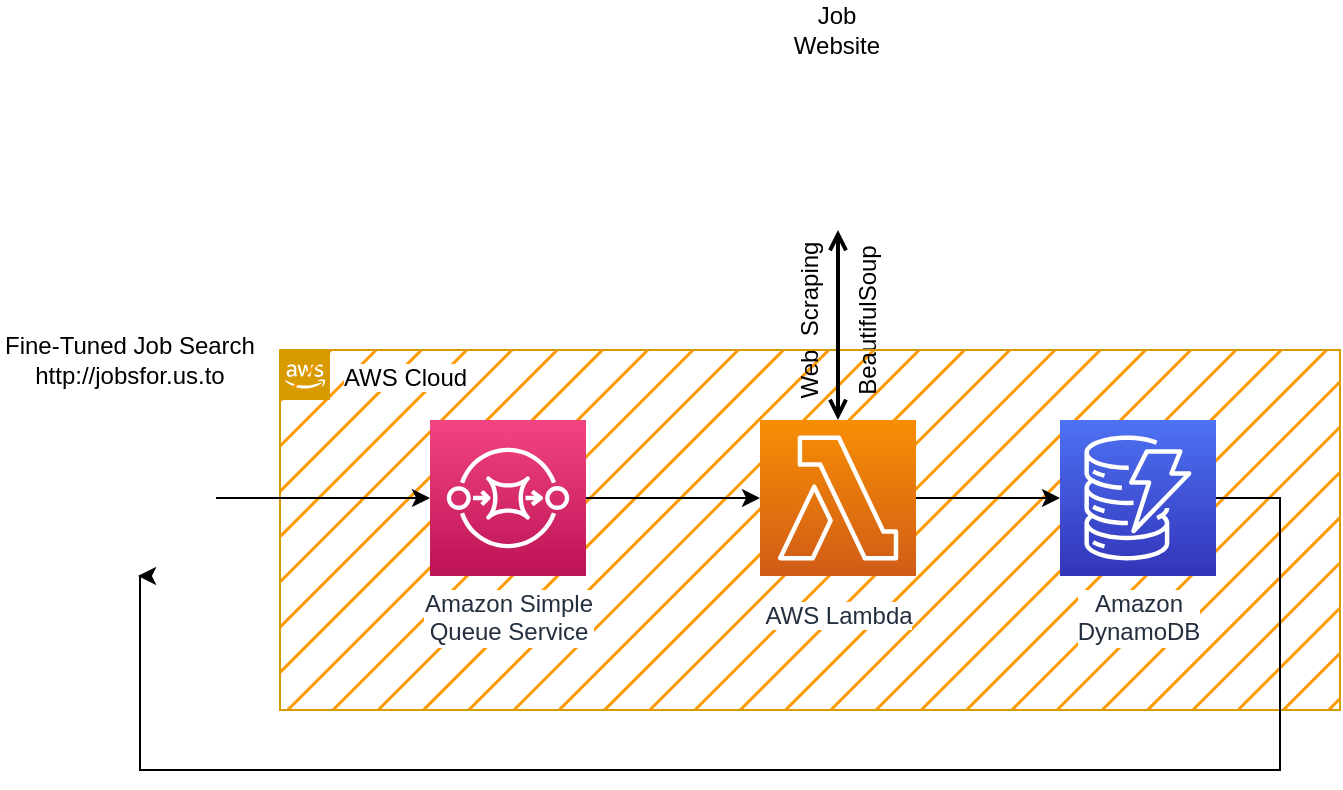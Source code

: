<mxfile version="22.0.0" type="github">
  <diagram id="Ht1M8jgEwFfnCIfOTk4-" name="Page-1">
    <mxGraphModel dx="1196" dy="462" grid="1" gridSize="10" guides="1" tooltips="1" connect="1" arrows="1" fold="1" page="1" pageScale="1" pageWidth="1169" pageHeight="827" math="0" shadow="0">
      <root>
        <mxCell id="0" />
        <mxCell id="1" parent="0" />
        <mxCell id="ifcSdzMsUUNTkfPnYHxf-21" value="" style="rounded=0;whiteSpace=wrap;html=1;fillColor=#FF9900;fillStyle=hatch;" vertex="1" parent="1">
          <mxGeometry x="280" y="280" width="530" height="180" as="geometry" />
        </mxCell>
        <mxCell id="ifcSdzMsUUNTkfPnYHxf-15" value="Web&amp;nbsp; Scraping&lt;br&gt;&lt;br&gt;BeautifulSoup" style="text;html=1;strokeColor=none;fillColor=none;align=center;verticalAlign=middle;whiteSpace=wrap;rounded=0;rotation=-90;" vertex="1" parent="1">
          <mxGeometry x="499" y="250" width="120" height="30" as="geometry" />
        </mxCell>
        <mxCell id="UEzPUAAOIrF-is8g5C7q-74" value="AWS Cloud" style="points=[[0,0],[0.25,0],[0.5,0],[0.75,0],[1,0],[1,0.25],[1,0.5],[1,0.75],[1,1],[0.75,1],[0.5,1],[0.25,1],[0,1],[0,0.75],[0,0.5],[0,0.25]];outlineConnect=0;html=1;whiteSpace=wrap;fontSize=12;fontStyle=0;shape=mxgraph.aws4.group;grIcon=mxgraph.aws4.group_aws_cloud_alt;strokeColor=#d79b00;fillColor=none;verticalAlign=top;align=left;spacingLeft=30;dashed=0;labelBackgroundColor=#ffffff;container=0;pointerEvents=0;collapsible=0;recursiveResize=0;fillStyle=auto;" parent="1" vertex="1">
          <mxGeometry x="280" y="280" width="530" height="180" as="geometry" />
        </mxCell>
        <mxCell id="ifcSdzMsUUNTkfPnYHxf-4" style="edgeStyle=orthogonalEdgeStyle;rounded=0;orthogonalLoop=1;jettySize=auto;html=1;exitX=1;exitY=0.5;exitDx=0;exitDy=0;" edge="1" parent="1" source="ifcSdzMsUUNTkfPnYHxf-1" target="UEzPUAAOIrF-is8g5C7q-82">
          <mxGeometry relative="1" as="geometry" />
        </mxCell>
        <mxCell id="ifcSdzMsUUNTkfPnYHxf-1" value="" style="shape=image;html=1;verticalAlign=top;verticalLabelPosition=bottom;labelBackgroundColor=#ffffff;imageAspect=0;aspect=fixed;image=https://cdn2.iconfinder.com/data/icons/whcompare-servers-web-hosting/50/staging-site-128.png" vertex="1" parent="1">
          <mxGeometry x="170" y="315" width="78" height="78" as="geometry" />
        </mxCell>
        <mxCell id="UEzPUAAOIrF-is8g5C7q-97" style="edgeStyle=orthogonalEdgeStyle;rounded=0;orthogonalLoop=1;jettySize=auto;html=1;endArrow=open;endFill=0;strokeWidth=2;startArrow=open;startFill=0;exitX=0.5;exitY=1;exitDx=0;exitDy=0;" parent="1" source="ifcSdzMsUUNTkfPnYHxf-8" target="UEzPUAAOIrF-is8g5C7q-85" edge="1">
          <mxGeometry relative="1" as="geometry">
            <mxPoint x="649" y="229" as="sourcePoint" />
            <mxPoint x="713" y="-70" as="targetPoint" />
          </mxGeometry>
        </mxCell>
        <mxCell id="ifcSdzMsUUNTkfPnYHxf-5" style="edgeStyle=orthogonalEdgeStyle;rounded=0;orthogonalLoop=1;jettySize=auto;html=1;" edge="1" parent="1" source="UEzPUAAOIrF-is8g5C7q-82" target="UEzPUAAOIrF-is8g5C7q-85">
          <mxGeometry relative="1" as="geometry">
            <mxPoint x="485" y="350" as="targetPoint" />
          </mxGeometry>
        </mxCell>
        <mxCell id="UEzPUAAOIrF-is8g5C7q-82" value="Amazon Simple&lt;br&gt;Queue Service&lt;br&gt;" style="outlineConnect=0;fontColor=#232F3E;gradientColor=#F34482;gradientDirection=north;fillColor=#BC1356;strokeColor=#ffffff;dashed=0;verticalLabelPosition=bottom;verticalAlign=top;align=center;html=1;fontSize=12;fontStyle=0;aspect=fixed;shape=mxgraph.aws4.resourceIcon;resIcon=mxgraph.aws4.sqs;labelBackgroundColor=#ffffff;" parent="1" vertex="1">
          <mxGeometry x="355" y="315" width="78" height="78" as="geometry" />
        </mxCell>
        <mxCell id="ifcSdzMsUUNTkfPnYHxf-12" style="edgeStyle=orthogonalEdgeStyle;rounded=0;orthogonalLoop=1;jettySize=auto;html=1;" edge="1" parent="1" source="UEzPUAAOIrF-is8g5C7q-85" target="UEzPUAAOIrF-is8g5C7q-87">
          <mxGeometry relative="1" as="geometry" />
        </mxCell>
        <mxCell id="UEzPUAAOIrF-is8g5C7q-85" value="AWS Lambda" style="outlineConnect=0;fontColor=#232F3E;gradientColor=#F78E04;gradientDirection=north;fillColor=#D05C17;strokeColor=#ffffff;dashed=0;verticalLabelPosition=bottom;verticalAlign=top;align=center;html=1;fontSize=12;fontStyle=0;aspect=fixed;shape=mxgraph.aws4.resourceIcon;resIcon=mxgraph.aws4.lambda;labelBackgroundColor=#ffffff;spacingTop=6;" parent="1" vertex="1">
          <mxGeometry x="520" y="315" width="78" height="78" as="geometry" />
        </mxCell>
        <mxCell id="ifcSdzMsUUNTkfPnYHxf-20" style="edgeStyle=orthogonalEdgeStyle;rounded=0;orthogonalLoop=1;jettySize=auto;html=1;entryX=0.5;entryY=1;entryDx=0;entryDy=0;" edge="1" parent="1" source="UEzPUAAOIrF-is8g5C7q-87" target="ifcSdzMsUUNTkfPnYHxf-1">
          <mxGeometry relative="1" as="geometry">
            <mxPoint x="130" y="440" as="targetPoint" />
            <Array as="points">
              <mxPoint x="780" y="354" />
              <mxPoint x="780" y="490" />
              <mxPoint x="210" y="490" />
            </Array>
          </mxGeometry>
        </mxCell>
        <mxCell id="UEzPUAAOIrF-is8g5C7q-87" value="Amazon&lt;br&gt;DynamoDB" style="outlineConnect=0;fontColor=#232F3E;gradientColor=#4D72F3;gradientDirection=north;fillColor=#3334B9;strokeColor=#ffffff;dashed=0;verticalLabelPosition=bottom;verticalAlign=top;align=center;html=1;fontSize=12;fontStyle=0;aspect=fixed;shape=mxgraph.aws4.resourceIcon;resIcon=mxgraph.aws4.dynamodb;labelBackgroundColor=#ffffff;" parent="1" vertex="1">
          <mxGeometry x="670" y="315" width="78" height="78" as="geometry" />
        </mxCell>
        <mxCell id="ifcSdzMsUUNTkfPnYHxf-13" value="" style="group" vertex="1" connectable="0" parent="1">
          <mxGeometry x="514.44" y="110" width="89.11" height="110" as="geometry" />
        </mxCell>
        <mxCell id="ifcSdzMsUUNTkfPnYHxf-8" value="" style="shape=image;html=1;verticalAlign=top;verticalLabelPosition=bottom;labelBackgroundColor=#ffffff;imageAspect=0;aspect=fixed;image=https://cdn2.iconfinder.com/data/icons/whcompare-servers-web-hosting/50/staging-site-128.png" vertex="1" parent="ifcSdzMsUUNTkfPnYHxf-13">
          <mxGeometry y="20.886" width="89.11" height="89.11" as="geometry" />
        </mxCell>
        <mxCell id="ifcSdzMsUUNTkfPnYHxf-10" value="Job Website" style="text;strokeColor=none;align=center;fillColor=none;html=1;verticalAlign=middle;whiteSpace=wrap;rounded=0;" vertex="1" parent="ifcSdzMsUUNTkfPnYHxf-13">
          <mxGeometry x="14.968" width="59.175" height="20.886" as="geometry" />
        </mxCell>
        <mxCell id="ifcSdzMsUUNTkfPnYHxf-14" value="Fine-Tuned Job Search&lt;br&gt;http://jobsfor.us.to" style="text;strokeColor=none;align=center;fillColor=none;html=1;verticalAlign=middle;whiteSpace=wrap;rounded=0;" vertex="1" parent="1">
          <mxGeometry x="140" y="270" width="130" height="30" as="geometry" />
        </mxCell>
        <mxCell id="ifcSdzMsUUNTkfPnYHxf-23" value="" style="shape=image;verticalLabelPosition=bottom;labelBackgroundColor=default;verticalAlign=top;aspect=fixed;imageAspect=0;image=https://www.clipartkey.com/mpngs/m/115-1150417_flask-framework-logo.png;imageBorder=#FFFFFF;" vertex="1" parent="1">
          <mxGeometry x="220" y="360" width="30.1" height="40" as="geometry" />
        </mxCell>
      </root>
    </mxGraphModel>
  </diagram>
</mxfile>
